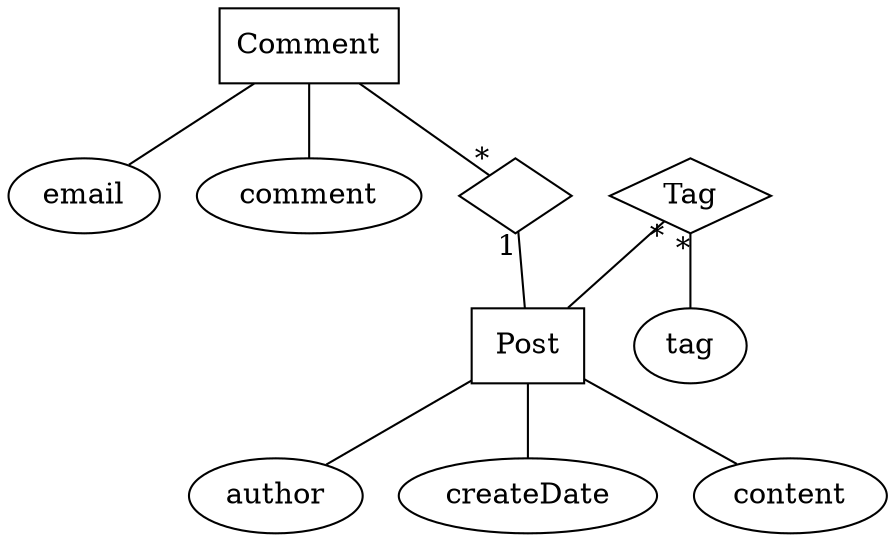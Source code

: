 graph g {
// Nodes
node [shape=ellipse];
// Posts
author;
createDate;
content;

// Comments
email;
comment;

// Tags
tag;

// Entities
node [shape=box];
Post;
Comment;

// Joins
node [shape=diamond];
postcomment [label=""];
Tag;

Post--author;
Post--createDate;
Post--content;

Comment--email;
Comment--comment;

Tag--tag [taillabel="*"];
Tag--Post [taillabel="*"];

Comment--postcomment [headlabel="*"];
postcomment--Post [taillabel="1"];
}

